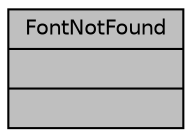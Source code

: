 digraph "FontNotFound"
{
  edge [fontname="Helvetica",fontsize="10",labelfontname="Helvetica",labelfontsize="10"];
  node [fontname="Helvetica",fontsize="10",shape=record];
  Node1 [label="{FontNotFound\n||}",height=0.2,width=0.4,color="black", fillcolor="grey75", style="filled", fontcolor="black"];
}
